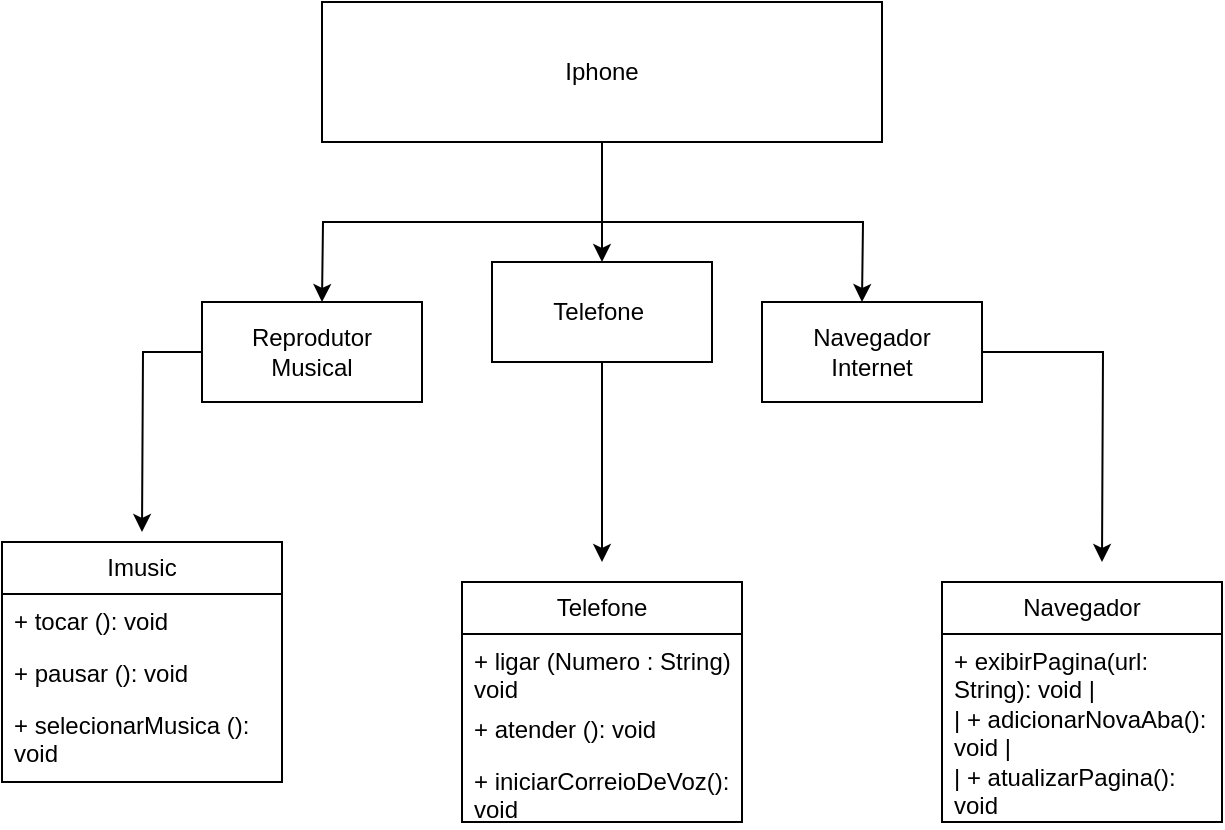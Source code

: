 <mxfile version="22.0.2" type="github">
  <diagram name="Página-1" id="6XRyt5S9kgRHCBtpaK87">
    <mxGraphModel dx="1434" dy="782" grid="1" gridSize="10" guides="1" tooltips="1" connect="1" arrows="1" fold="1" page="1" pageScale="1" pageWidth="827" pageHeight="1169" math="0" shadow="0">
      <root>
        <mxCell id="0" />
        <mxCell id="1" parent="0" />
        <mxCell id="Zq9YWbzm-ZH5vrJJoq76-2" style="edgeStyle=orthogonalEdgeStyle;rounded=0;orthogonalLoop=1;jettySize=auto;html=1;" edge="1" parent="1" source="Zq9YWbzm-ZH5vrJJoq76-1">
          <mxGeometry relative="1" as="geometry">
            <mxPoint x="400" y="370" as="targetPoint" />
          </mxGeometry>
        </mxCell>
        <mxCell id="Zq9YWbzm-ZH5vrJJoq76-4" style="edgeStyle=orthogonalEdgeStyle;rounded=0;orthogonalLoop=1;jettySize=auto;html=1;" edge="1" parent="1" source="Zq9YWbzm-ZH5vrJJoq76-1">
          <mxGeometry relative="1" as="geometry">
            <mxPoint x="260" y="390" as="targetPoint" />
          </mxGeometry>
        </mxCell>
        <mxCell id="Zq9YWbzm-ZH5vrJJoq76-6" style="edgeStyle=orthogonalEdgeStyle;rounded=0;orthogonalLoop=1;jettySize=auto;html=1;" edge="1" parent="1" source="Zq9YWbzm-ZH5vrJJoq76-1">
          <mxGeometry relative="1" as="geometry">
            <mxPoint x="530" y="390" as="targetPoint" />
          </mxGeometry>
        </mxCell>
        <mxCell id="Zq9YWbzm-ZH5vrJJoq76-1" value="Iphone" style="html=1;whiteSpace=wrap;" vertex="1" parent="1">
          <mxGeometry x="260" y="240" width="280" height="70" as="geometry" />
        </mxCell>
        <mxCell id="Zq9YWbzm-ZH5vrJJoq76-30" style="edgeStyle=orthogonalEdgeStyle;rounded=0;orthogonalLoop=1;jettySize=auto;html=1;" edge="1" parent="1" source="Zq9YWbzm-ZH5vrJJoq76-3">
          <mxGeometry relative="1" as="geometry">
            <mxPoint x="400" y="520" as="targetPoint" />
          </mxGeometry>
        </mxCell>
        <mxCell id="Zq9YWbzm-ZH5vrJJoq76-3" value="Telefone&amp;nbsp;" style="html=1;whiteSpace=wrap;" vertex="1" parent="1">
          <mxGeometry x="345" y="370" width="110" height="50" as="geometry" />
        </mxCell>
        <mxCell id="Zq9YWbzm-ZH5vrJJoq76-9" style="edgeStyle=orthogonalEdgeStyle;rounded=0;orthogonalLoop=1;jettySize=auto;html=1;" edge="1" parent="1" source="Zq9YWbzm-ZH5vrJJoq76-7">
          <mxGeometry relative="1" as="geometry">
            <mxPoint x="170" y="505" as="targetPoint" />
          </mxGeometry>
        </mxCell>
        <mxCell id="Zq9YWbzm-ZH5vrJJoq76-7" value="Reprodutor&lt;br&gt;Musical" style="html=1;whiteSpace=wrap;" vertex="1" parent="1">
          <mxGeometry x="200" y="390" width="110" height="50" as="geometry" />
        </mxCell>
        <mxCell id="Zq9YWbzm-ZH5vrJJoq76-31" style="edgeStyle=orthogonalEdgeStyle;rounded=0;orthogonalLoop=1;jettySize=auto;html=1;" edge="1" parent="1" source="Zq9YWbzm-ZH5vrJJoq76-8">
          <mxGeometry relative="1" as="geometry">
            <mxPoint x="650" y="520" as="targetPoint" />
          </mxGeometry>
        </mxCell>
        <mxCell id="Zq9YWbzm-ZH5vrJJoq76-8" value="Navegador&lt;br&gt;Internet" style="html=1;whiteSpace=wrap;" vertex="1" parent="1">
          <mxGeometry x="480" y="390" width="110" height="50" as="geometry" />
        </mxCell>
        <mxCell id="Zq9YWbzm-ZH5vrJJoq76-18" value="Imusic" style="swimlane;fontStyle=0;childLayout=stackLayout;horizontal=1;startSize=26;fillColor=none;horizontalStack=0;resizeParent=1;resizeParentMax=0;resizeLast=0;collapsible=1;marginBottom=0;whiteSpace=wrap;html=1;" vertex="1" parent="1">
          <mxGeometry x="100" y="510" width="140" height="120" as="geometry" />
        </mxCell>
        <mxCell id="Zq9YWbzm-ZH5vrJJoq76-19" value="+ tocar (): void" style="text;strokeColor=none;fillColor=none;align=left;verticalAlign=top;spacingLeft=4;spacingRight=4;overflow=hidden;rotatable=0;points=[[0,0.5],[1,0.5]];portConstraint=eastwest;whiteSpace=wrap;html=1;" vertex="1" parent="Zq9YWbzm-ZH5vrJJoq76-18">
          <mxGeometry y="26" width="140" height="26" as="geometry" />
        </mxCell>
        <mxCell id="Zq9YWbzm-ZH5vrJJoq76-20" value="+ pausar (): void" style="text;strokeColor=none;fillColor=none;align=left;verticalAlign=top;spacingLeft=4;spacingRight=4;overflow=hidden;rotatable=0;points=[[0,0.5],[1,0.5]];portConstraint=eastwest;whiteSpace=wrap;html=1;" vertex="1" parent="Zq9YWbzm-ZH5vrJJoq76-18">
          <mxGeometry y="52" width="140" height="26" as="geometry" />
        </mxCell>
        <mxCell id="Zq9YWbzm-ZH5vrJJoq76-21" value="+ selecionarMusica (): void&lt;br&gt;" style="text;strokeColor=none;fillColor=none;align=left;verticalAlign=top;spacingLeft=4;spacingRight=4;overflow=hidden;rotatable=0;points=[[0,0.5],[1,0.5]];portConstraint=eastwest;whiteSpace=wrap;html=1;" vertex="1" parent="Zq9YWbzm-ZH5vrJJoq76-18">
          <mxGeometry y="78" width="140" height="42" as="geometry" />
        </mxCell>
        <mxCell id="Zq9YWbzm-ZH5vrJJoq76-22" value="Telefone" style="swimlane;fontStyle=0;childLayout=stackLayout;horizontal=1;startSize=26;fillColor=none;horizontalStack=0;resizeParent=1;resizeParentMax=0;resizeLast=0;collapsible=1;marginBottom=0;whiteSpace=wrap;html=1;" vertex="1" parent="1">
          <mxGeometry x="330" y="530" width="140" height="120" as="geometry" />
        </mxCell>
        <mxCell id="Zq9YWbzm-ZH5vrJJoq76-23" value="+ ligar (Numero : String) void" style="text;strokeColor=none;fillColor=none;align=left;verticalAlign=top;spacingLeft=4;spacingRight=4;overflow=hidden;rotatable=0;points=[[0,0.5],[1,0.5]];portConstraint=eastwest;whiteSpace=wrap;html=1;" vertex="1" parent="Zq9YWbzm-ZH5vrJJoq76-22">
          <mxGeometry y="26" width="140" height="34" as="geometry" />
        </mxCell>
        <mxCell id="Zq9YWbzm-ZH5vrJJoq76-25" value="+ atender (): void" style="text;strokeColor=none;fillColor=none;align=left;verticalAlign=top;spacingLeft=4;spacingRight=4;overflow=hidden;rotatable=0;points=[[0,0.5],[1,0.5]];portConstraint=eastwest;whiteSpace=wrap;html=1;" vertex="1" parent="Zq9YWbzm-ZH5vrJJoq76-22">
          <mxGeometry y="60" width="140" height="26" as="geometry" />
        </mxCell>
        <mxCell id="Zq9YWbzm-ZH5vrJJoq76-24" value="+ iniciarCorreioDeVoz(): void&lt;br&gt;" style="text;strokeColor=none;fillColor=none;align=left;verticalAlign=top;spacingLeft=4;spacingRight=4;overflow=hidden;rotatable=0;points=[[0,0.5],[1,0.5]];portConstraint=eastwest;whiteSpace=wrap;html=1;" vertex="1" parent="Zq9YWbzm-ZH5vrJJoq76-22">
          <mxGeometry y="86" width="140" height="34" as="geometry" />
        </mxCell>
        <mxCell id="Zq9YWbzm-ZH5vrJJoq76-26" value="Navegador" style="swimlane;fontStyle=0;childLayout=stackLayout;horizontal=1;startSize=26;fillColor=none;horizontalStack=0;resizeParent=1;resizeParentMax=0;resizeLast=0;collapsible=1;marginBottom=0;whiteSpace=wrap;html=1;" vertex="1" parent="1">
          <mxGeometry x="570" y="530" width="140" height="120" as="geometry" />
        </mxCell>
        <mxCell id="Zq9YWbzm-ZH5vrJJoq76-28" value="+ exibirPagina(url: String): void |&lt;br/&gt;| + adicionarNovaAba(): void       |&lt;br/&gt;| + atualizarPagina(): void " style="text;strokeColor=none;fillColor=none;align=left;verticalAlign=top;spacingLeft=4;spacingRight=4;overflow=hidden;rotatable=0;points=[[0,0.5],[1,0.5]];portConstraint=eastwest;whiteSpace=wrap;html=1;" vertex="1" parent="Zq9YWbzm-ZH5vrJJoq76-26">
          <mxGeometry y="26" width="140" height="94" as="geometry" />
        </mxCell>
      </root>
    </mxGraphModel>
  </diagram>
</mxfile>
